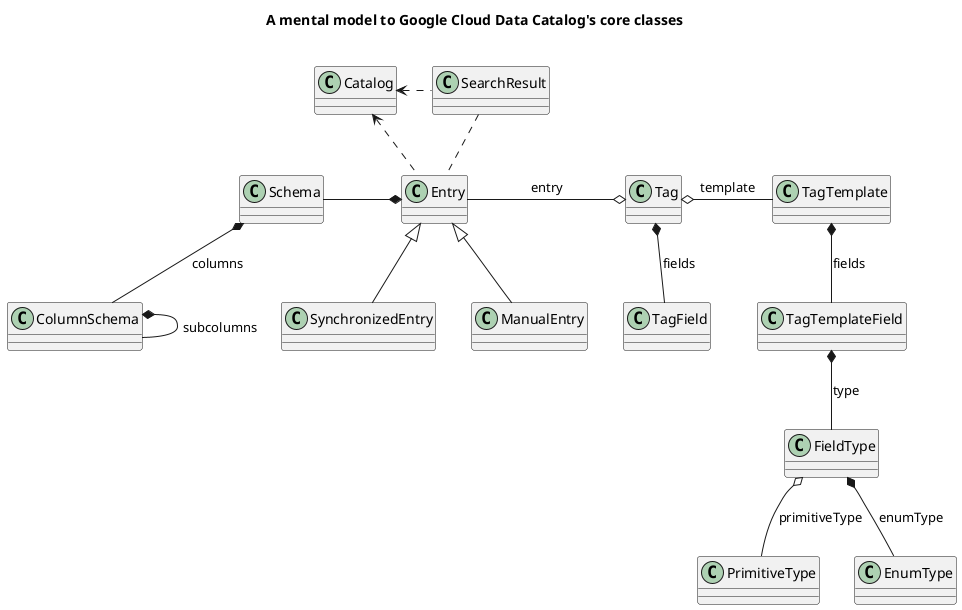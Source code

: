 @startuml

title A mental model to Google Cloud Data Catalog's core classes\n


Catalog <. SearchResult
Catalog <.. Entry
SearchResult .. Entry
Entry <|-- ManualEntry
Entry <|-- SynchronizedEntry
Schema -* Entry
Schema *-- ColumnSchema : columns
ColumnSchema *-- ColumnSchema : subcolumns
Entry -o Tag : entry
Tag o- TagTemplate : template
Tag *-- TagField : fields
TagTemplate *-- TagTemplateField : fields
TagTemplateField *-- FieldType : type
FieldType o-- PrimitiveType : primitiveType
FieldType *-- EnumType : enumType

@enduml
